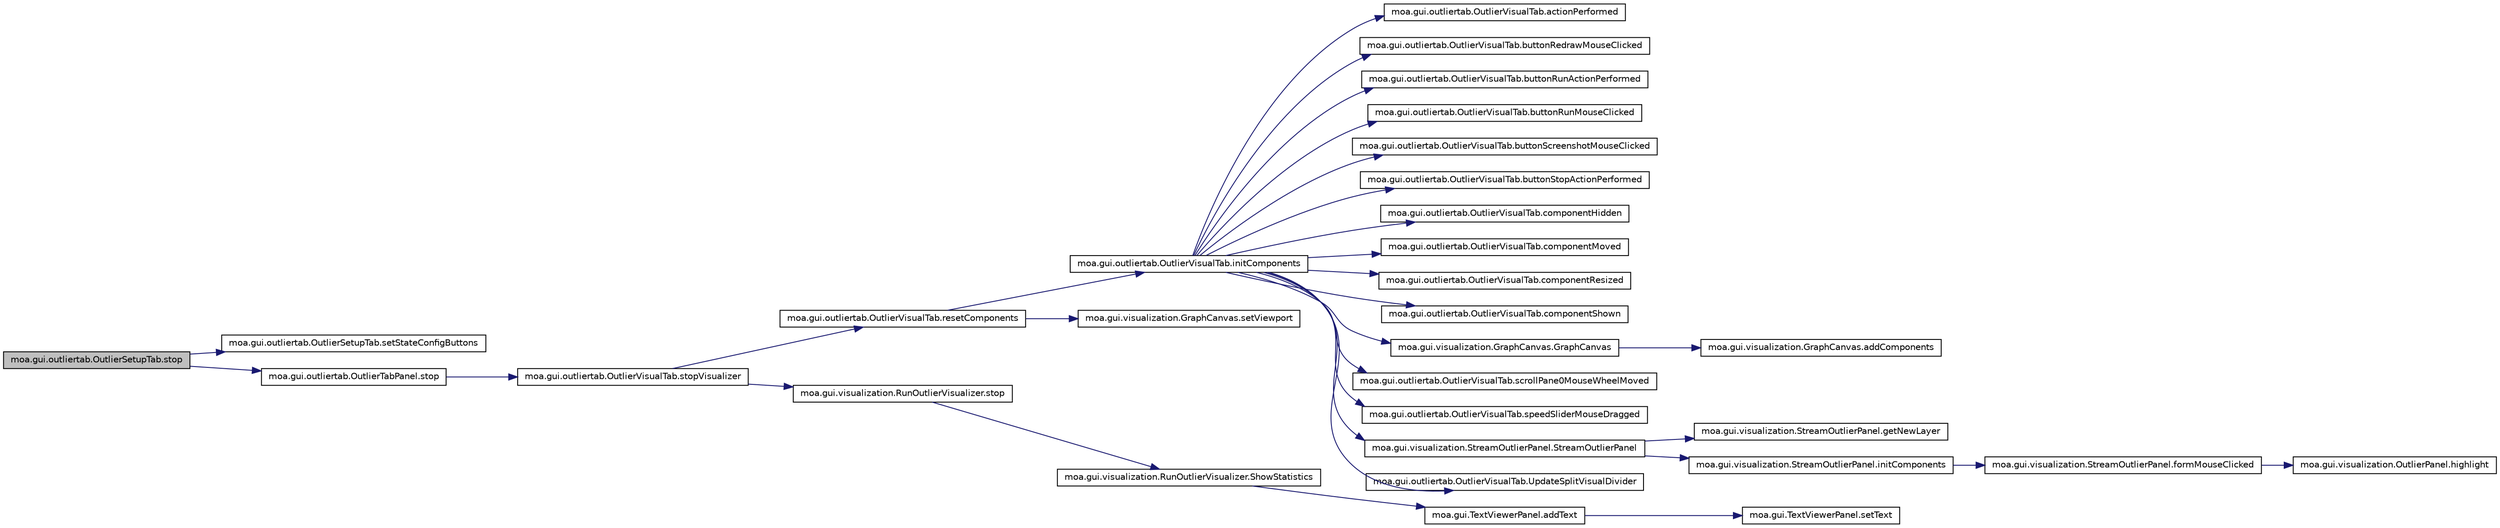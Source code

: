 digraph G
{
  edge [fontname="Helvetica",fontsize="10",labelfontname="Helvetica",labelfontsize="10"];
  node [fontname="Helvetica",fontsize="10",shape=record];
  rankdir=LR;
  Node1 [label="moa.gui.outliertab.OutlierSetupTab.stop",height=0.2,width=0.4,color="black", fillcolor="grey75", style="filled" fontcolor="black"];
  Node1 -> Node2 [color="midnightblue",fontsize="10",style="solid",fontname="Helvetica"];
  Node2 [label="moa.gui.outliertab.OutlierSetupTab.setStateConfigButtons",height=0.2,width=0.4,color="black", fillcolor="white", style="filled",URL="$classmoa_1_1gui_1_1outliertab_1_1OutlierSetupTab.html#a6be3f98ed61b3cf599981788a9f656b5"];
  Node1 -> Node3 [color="midnightblue",fontsize="10",style="solid",fontname="Helvetica"];
  Node3 [label="moa.gui.outliertab.OutlierTabPanel.stop",height=0.2,width=0.4,color="black", fillcolor="white", style="filled",URL="$classmoa_1_1gui_1_1outliertab_1_1OutlierTabPanel.html#ad6a55ebedd0ad5ce0ba14b74226eda1b"];
  Node3 -> Node4 [color="midnightblue",fontsize="10",style="solid",fontname="Helvetica"];
  Node4 [label="moa.gui.outliertab.OutlierVisualTab.stopVisualizer",height=0.2,width=0.4,color="black", fillcolor="white", style="filled",URL="$classmoa_1_1gui_1_1outliertab_1_1OutlierVisualTab.html#ac115da828a7fc0d0409dc15be072cad1"];
  Node4 -> Node5 [color="midnightblue",fontsize="10",style="solid",fontname="Helvetica"];
  Node5 [label="moa.gui.outliertab.OutlierVisualTab.resetComponents",height=0.2,width=0.4,color="black", fillcolor="white", style="filled",URL="$classmoa_1_1gui_1_1outliertab_1_1OutlierVisualTab.html#a521e90693086c5ddaa303ac89035d29e"];
  Node5 -> Node6 [color="midnightblue",fontsize="10",style="solid",fontname="Helvetica"];
  Node6 [label="moa.gui.outliertab.OutlierVisualTab.initComponents",height=0.2,width=0.4,color="black", fillcolor="white", style="filled",URL="$classmoa_1_1gui_1_1outliertab_1_1OutlierVisualTab.html#a80554a5c0adb57d6de3e063274aaeb67",tooltip="This method is called from within the constructor to initialize the form."];
  Node6 -> Node7 [color="midnightblue",fontsize="10",style="solid",fontname="Helvetica"];
  Node7 [label="moa.gui.outliertab.OutlierVisualTab.actionPerformed",height=0.2,width=0.4,color="black", fillcolor="white", style="filled",URL="$classmoa_1_1gui_1_1outliertab_1_1OutlierVisualTab.html#ad9e4d05beafb4da13bf7b632a479bbd3"];
  Node6 -> Node8 [color="midnightblue",fontsize="10",style="solid",fontname="Helvetica"];
  Node8 [label="moa.gui.outliertab.OutlierVisualTab.buttonRedrawMouseClicked",height=0.2,width=0.4,color="black", fillcolor="white", style="filled",URL="$classmoa_1_1gui_1_1outliertab_1_1OutlierVisualTab.html#a59b7ba7fe34efa26df4b7d7023ac0f6c"];
  Node6 -> Node9 [color="midnightblue",fontsize="10",style="solid",fontname="Helvetica"];
  Node9 [label="moa.gui.outliertab.OutlierVisualTab.buttonRunActionPerformed",height=0.2,width=0.4,color="black", fillcolor="white", style="filled",URL="$classmoa_1_1gui_1_1outliertab_1_1OutlierVisualTab.html#a4aa909e5fa550763090d6c4b56b46eae"];
  Node6 -> Node10 [color="midnightblue",fontsize="10",style="solid",fontname="Helvetica"];
  Node10 [label="moa.gui.outliertab.OutlierVisualTab.buttonRunMouseClicked",height=0.2,width=0.4,color="black", fillcolor="white", style="filled",URL="$classmoa_1_1gui_1_1outliertab_1_1OutlierVisualTab.html#ab7cc76b21bfab93cb779f7377e1e1cc9"];
  Node6 -> Node11 [color="midnightblue",fontsize="10",style="solid",fontname="Helvetica"];
  Node11 [label="moa.gui.outliertab.OutlierVisualTab.buttonScreenshotMouseClicked",height=0.2,width=0.4,color="black", fillcolor="white", style="filled",URL="$classmoa_1_1gui_1_1outliertab_1_1OutlierVisualTab.html#a9e5c424e7ec9cd6f21432eca90b6c0f3"];
  Node6 -> Node12 [color="midnightblue",fontsize="10",style="solid",fontname="Helvetica"];
  Node12 [label="moa.gui.outliertab.OutlierVisualTab.buttonStopActionPerformed",height=0.2,width=0.4,color="black", fillcolor="white", style="filled",URL="$classmoa_1_1gui_1_1outliertab_1_1OutlierVisualTab.html#af0e14c029343071c6681a4123d8bb837"];
  Node6 -> Node13 [color="midnightblue",fontsize="10",style="solid",fontname="Helvetica"];
  Node13 [label="moa.gui.outliertab.OutlierVisualTab.componentHidden",height=0.2,width=0.4,color="black", fillcolor="white", style="filled",URL="$classmoa_1_1gui_1_1outliertab_1_1OutlierVisualTab.html#aa2d12c057a598139931e8c940be101e8"];
  Node6 -> Node14 [color="midnightblue",fontsize="10",style="solid",fontname="Helvetica"];
  Node14 [label="moa.gui.outliertab.OutlierVisualTab.componentMoved",height=0.2,width=0.4,color="black", fillcolor="white", style="filled",URL="$classmoa_1_1gui_1_1outliertab_1_1OutlierVisualTab.html#a4a4187b1803e08431669160d8036cdf9"];
  Node6 -> Node15 [color="midnightblue",fontsize="10",style="solid",fontname="Helvetica"];
  Node15 [label="moa.gui.outliertab.OutlierVisualTab.componentResized",height=0.2,width=0.4,color="black", fillcolor="white", style="filled",URL="$classmoa_1_1gui_1_1outliertab_1_1OutlierVisualTab.html#a91e016f8937f63edbb58c9b4c6e2971d"];
  Node6 -> Node16 [color="midnightblue",fontsize="10",style="solid",fontname="Helvetica"];
  Node16 [label="moa.gui.outliertab.OutlierVisualTab.componentShown",height=0.2,width=0.4,color="black", fillcolor="white", style="filled",URL="$classmoa_1_1gui_1_1outliertab_1_1OutlierVisualTab.html#a4f2762db3ba5798ba6c0a65d10a600b6"];
  Node6 -> Node17 [color="midnightblue",fontsize="10",style="solid",fontname="Helvetica"];
  Node17 [label="moa.gui.visualization.GraphCanvas.GraphCanvas",height=0.2,width=0.4,color="black", fillcolor="white", style="filled",URL="$classmoa_1_1gui_1_1visualization_1_1GraphCanvas.html#ad8e425bc054b5e869530878f0fab905d",tooltip="Creates new form GraphCanvas."];
  Node17 -> Node18 [color="midnightblue",fontsize="10",style="solid",fontname="Helvetica"];
  Node18 [label="moa.gui.visualization.GraphCanvas.addComponents",height=0.2,width=0.4,color="black", fillcolor="white", style="filled",URL="$classmoa_1_1gui_1_1visualization_1_1GraphCanvas.html#a50e5e95fc6607654a7a170586fd37c68"];
  Node6 -> Node19 [color="midnightblue",fontsize="10",style="solid",fontname="Helvetica"];
  Node19 [label="moa.gui.outliertab.OutlierVisualTab.scrollPane0MouseWheelMoved",height=0.2,width=0.4,color="black", fillcolor="white", style="filled",URL="$classmoa_1_1gui_1_1outliertab_1_1OutlierVisualTab.html#a46a6fe2b2b0331c29c0cfa0777978255"];
  Node6 -> Node20 [color="midnightblue",fontsize="10",style="solid",fontname="Helvetica"];
  Node20 [label="moa.gui.outliertab.OutlierVisualTab.speedSliderMouseDragged",height=0.2,width=0.4,color="black", fillcolor="white", style="filled",URL="$classmoa_1_1gui_1_1outliertab_1_1OutlierVisualTab.html#a058795d4147ff551879e2b07079c2207"];
  Node6 -> Node21 [color="midnightblue",fontsize="10",style="solid",fontname="Helvetica"];
  Node21 [label="moa.gui.visualization.StreamOutlierPanel.StreamOutlierPanel",height=0.2,width=0.4,color="black", fillcolor="white", style="filled",URL="$classmoa_1_1gui_1_1visualization_1_1StreamOutlierPanel.html#a53a128d13f0bcde3654e3fb6f794ae91"];
  Node21 -> Node22 [color="midnightblue",fontsize="10",style="solid",fontname="Helvetica"];
  Node22 [label="moa.gui.visualization.StreamOutlierPanel.getNewLayer",height=0.2,width=0.4,color="black", fillcolor="white", style="filled",URL="$classmoa_1_1gui_1_1visualization_1_1StreamOutlierPanel.html#adbb921bac2450942691a45e6531ce878"];
  Node21 -> Node23 [color="midnightblue",fontsize="10",style="solid",fontname="Helvetica"];
  Node23 [label="moa.gui.visualization.StreamOutlierPanel.initComponents",height=0.2,width=0.4,color="black", fillcolor="white", style="filled",URL="$classmoa_1_1gui_1_1visualization_1_1StreamOutlierPanel.html#a426022c50a48691f4a7eecea6aabd682",tooltip="This method is called from within the constructor to initialize the form."];
  Node23 -> Node24 [color="midnightblue",fontsize="10",style="solid",fontname="Helvetica"];
  Node24 [label="moa.gui.visualization.StreamOutlierPanel.formMouseClicked",height=0.2,width=0.4,color="black", fillcolor="white", style="filled",URL="$classmoa_1_1gui_1_1visualization_1_1StreamOutlierPanel.html#aaf16b08b7ed1db9d58e4a1d8ed18c603"];
  Node24 -> Node25 [color="midnightblue",fontsize="10",style="solid",fontname="Helvetica"];
  Node25 [label="moa.gui.visualization.OutlierPanel.highlight",height=0.2,width=0.4,color="black", fillcolor="white", style="filled",URL="$classmoa_1_1gui_1_1visualization_1_1OutlierPanel.html#a6eabfb79cb66f76217196d25cbd04e4e"];
  Node6 -> Node26 [color="midnightblue",fontsize="10",style="solid",fontname="Helvetica"];
  Node26 [label="moa.gui.outliertab.OutlierVisualTab.UpdateSplitVisualDivider",height=0.2,width=0.4,color="black", fillcolor="white", style="filled",URL="$classmoa_1_1gui_1_1outliertab_1_1OutlierVisualTab.html#ad3612cd2a524db0e34fc61ebf15dc988"];
  Node5 -> Node27 [color="midnightblue",fontsize="10",style="solid",fontname="Helvetica"];
  Node27 [label="moa.gui.visualization.GraphCanvas.setViewport",height=0.2,width=0.4,color="black", fillcolor="white", style="filled",URL="$classmoa_1_1gui_1_1visualization_1_1GraphCanvas.html#aa41a56513e7ef3ddcb855ad89ac3e871"];
  Node4 -> Node28 [color="midnightblue",fontsize="10",style="solid",fontname="Helvetica"];
  Node28 [label="moa.gui.visualization.RunOutlierVisualizer.stop",height=0.2,width=0.4,color="black", fillcolor="white", style="filled",URL="$classmoa_1_1gui_1_1visualization_1_1RunOutlierVisualizer.html#ab000d0b87aaebc8783d88b60655ed870"];
  Node28 -> Node29 [color="midnightblue",fontsize="10",style="solid",fontname="Helvetica"];
  Node29 [label="moa.gui.visualization.RunOutlierVisualizer.ShowStatistics",height=0.2,width=0.4,color="black", fillcolor="white", style="filled",URL="$classmoa_1_1gui_1_1visualization_1_1RunOutlierVisualizer.html#a44b231a463a592da6a4885ae69ef11b1"];
  Node29 -> Node30 [color="midnightblue",fontsize="10",style="solid",fontname="Helvetica"];
  Node30 [label="moa.gui.TextViewerPanel.addText",height=0.2,width=0.4,color="black", fillcolor="white", style="filled",URL="$classmoa_1_1gui_1_1TextViewerPanel.html#ac985c1592b561c42e50ff9d22ff1e917"];
  Node30 -> Node31 [color="midnightblue",fontsize="10",style="solid",fontname="Helvetica"];
  Node31 [label="moa.gui.TextViewerPanel.setText",height=0.2,width=0.4,color="black", fillcolor="white", style="filled",URL="$classmoa_1_1gui_1_1TextViewerPanel.html#ac09cb6daf98fc5b812dd330a4eeb4b11"];
}
